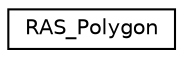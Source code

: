 digraph G
{
  edge [fontname="Helvetica",fontsize="10",labelfontname="Helvetica",labelfontsize="10"];
  node [fontname="Helvetica",fontsize="10",shape=record];
  rankdir=LR;
  Node1 [label="RAS_Polygon",height=0.2,width=0.4,color="black", fillcolor="white", style="filled",URL="$dc/dd9/classRAS__Polygon.html"];
}
